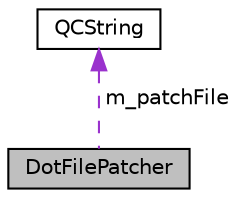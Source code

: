 digraph "DotFilePatcher"
{
 // INTERACTIVE_SVG=YES
 // LATEX_PDF_SIZE
  edge [fontname="Helvetica",fontsize="10",labelfontname="Helvetica",labelfontsize="10"];
  node [fontname="Helvetica",fontsize="10",shape=record];
  Node1 [label="DotFilePatcher",height=0.2,width=0.4,color="black", fillcolor="grey75", style="filled", fontcolor="black",tooltip="Helper class to insert a set of map file into an output file"];
  Node2 -> Node1 [dir="back",color="darkorchid3",fontsize="10",style="dashed",label=" m_patchFile" ,fontname="Helvetica"];
  Node2 [label="QCString",height=0.2,width=0.4,color="black", fillcolor="white", style="filled",URL="$d9/d45/class_q_c_string.html",tooltip="This is an alternative implementation of QCString."];
}
